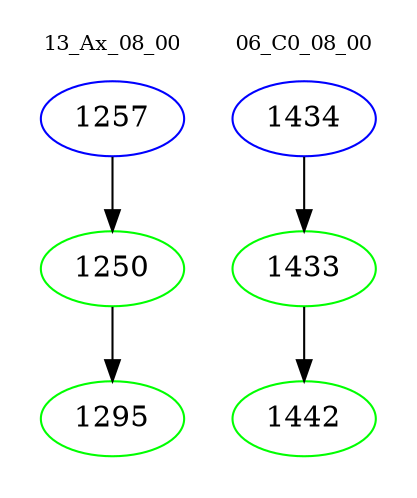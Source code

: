 digraph{
subgraph cluster_0 {
color = white
label = "13_Ax_08_00";
fontsize=10;
T0_1257 [label="1257", color="blue"]
T0_1257 -> T0_1250 [color="black"]
T0_1250 [label="1250", color="green"]
T0_1250 -> T0_1295 [color="black"]
T0_1295 [label="1295", color="green"]
}
subgraph cluster_1 {
color = white
label = "06_C0_08_00";
fontsize=10;
T1_1434 [label="1434", color="blue"]
T1_1434 -> T1_1433 [color="black"]
T1_1433 [label="1433", color="green"]
T1_1433 -> T1_1442 [color="black"]
T1_1442 [label="1442", color="green"]
}
}
